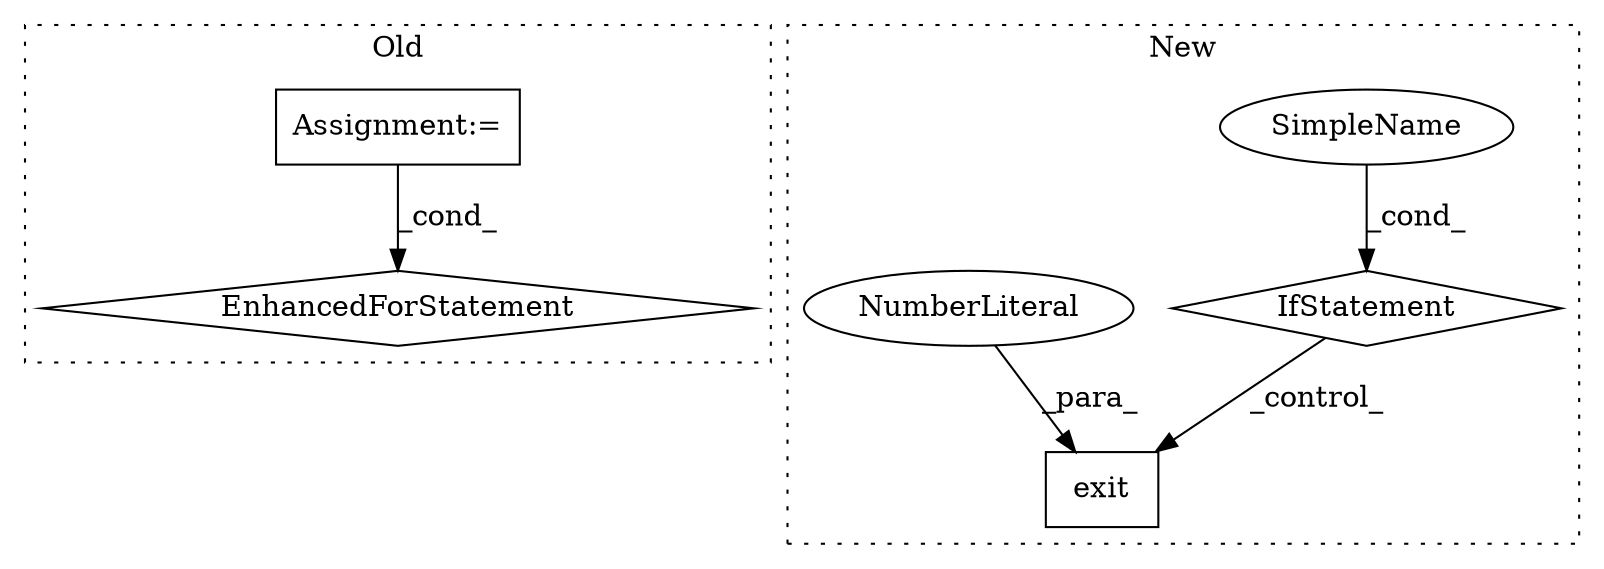 digraph G {
subgraph cluster0 {
1 [label="EnhancedForStatement" a="70" s="1724,1819" l="69,2" shape="diamond"];
3 [label="Assignment:=" a="7" s="1724,1819" l="69,2" shape="box"];
label = "Old";
style="dotted";
}
subgraph cluster1 {
2 [label="exit" a="32" s="1193,1199" l="5,1" shape="box"];
4 [label="IfStatement" a="25" s="1114,1130" l="4,2" shape="diamond"];
5 [label="SimpleName" a="42" s="" l="" shape="ellipse"];
6 [label="NumberLiteral" a="34" s="1198" l="1" shape="ellipse"];
label = "New";
style="dotted";
}
3 -> 1 [label="_cond_"];
4 -> 2 [label="_control_"];
5 -> 4 [label="_cond_"];
6 -> 2 [label="_para_"];
}
